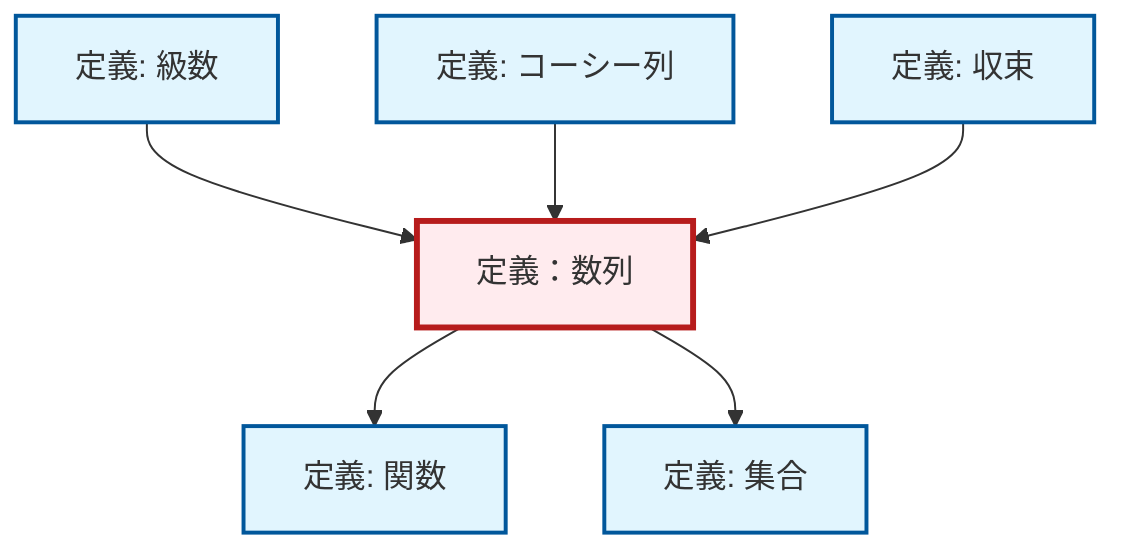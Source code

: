 graph TD
    classDef definition fill:#e1f5fe,stroke:#01579b,stroke-width:2px
    classDef theorem fill:#f3e5f5,stroke:#4a148c,stroke-width:2px
    classDef axiom fill:#fff3e0,stroke:#e65100,stroke-width:2px
    classDef example fill:#e8f5e9,stroke:#1b5e20,stroke-width:2px
    classDef current fill:#ffebee,stroke:#b71c1c,stroke-width:3px
    def-sequence["定義：数列"]:::definition
    def-convergence["定義: 収束"]:::definition
    def-set["定義: 集合"]:::definition
    def-cauchy-sequence["定義: コーシー列"]:::definition
    def-series["定義: 級数"]:::definition
    def-function["定義: 関数"]:::definition
    def-sequence --> def-function
    def-series --> def-sequence
    def-cauchy-sequence --> def-sequence
    def-convergence --> def-sequence
    def-sequence --> def-set
    class def-sequence current